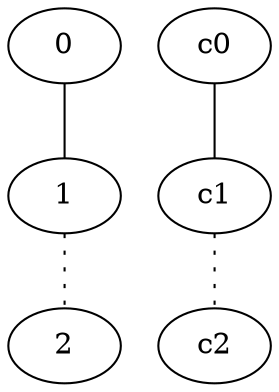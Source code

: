 graph {
a0[label=0];
a1[label=1];
a2[label=2];
a0 -- a1;
a1 -- a2 [style=dotted];
c0 -- c1;
c1 -- c2 [style=dotted];
}
